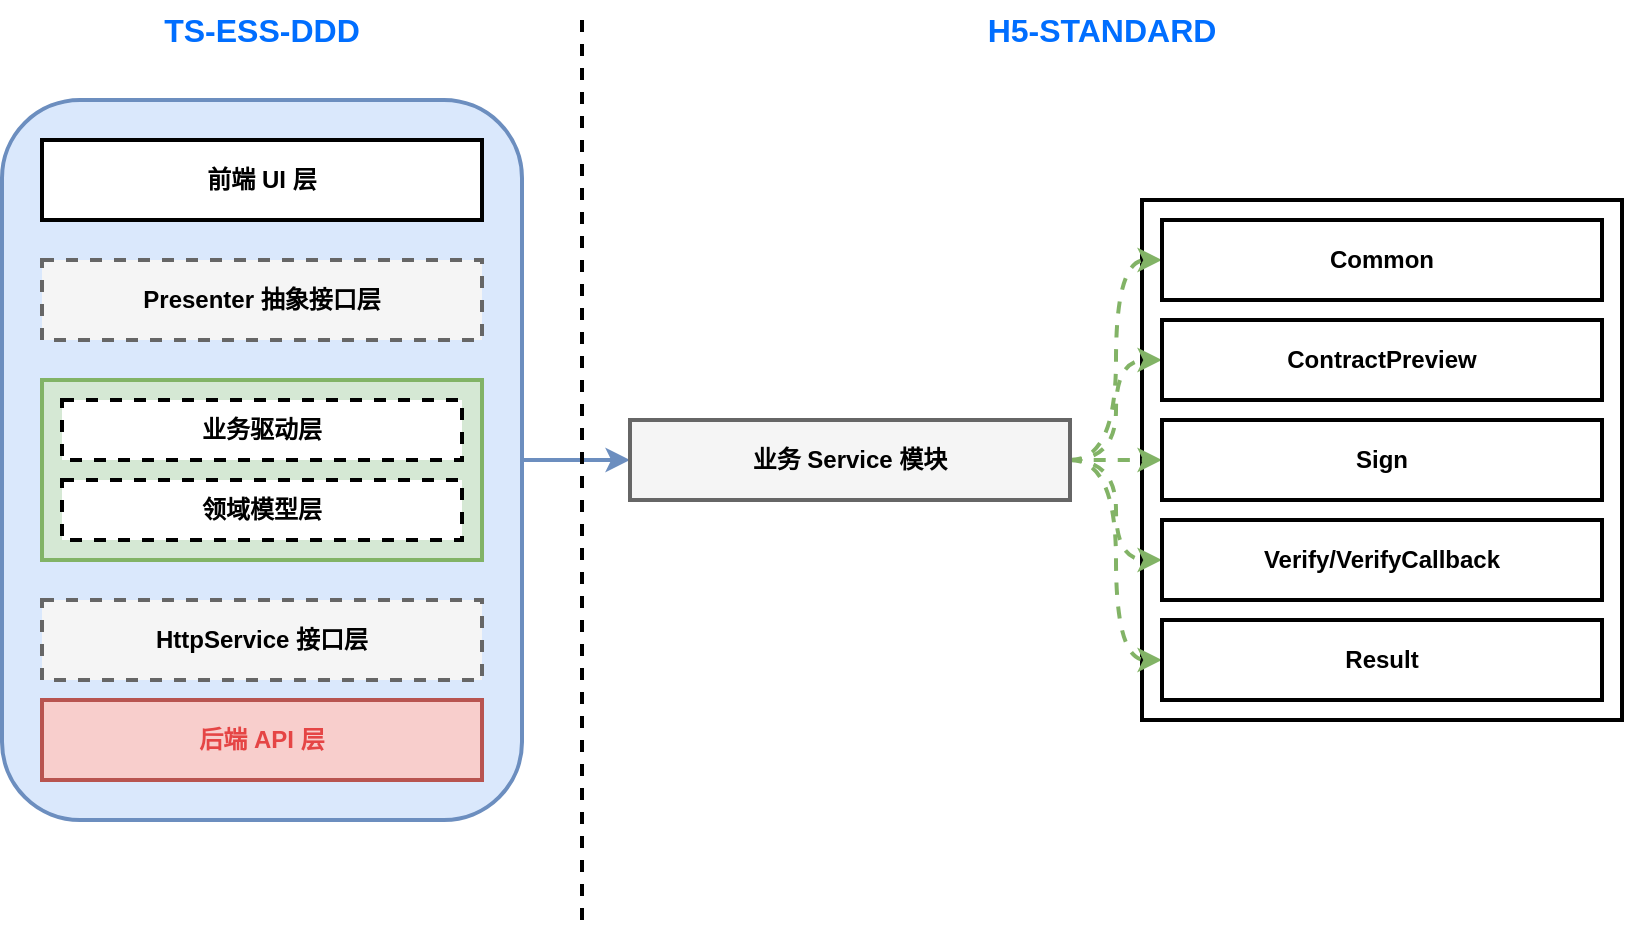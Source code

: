<mxfile version="20.8.13" type="github">
  <diagram name="第 1 页" id="8LBL9vi3ukwS91IAbLZn">
    <mxGraphModel dx="1193" dy="640" grid="1" gridSize="10" guides="1" tooltips="1" connect="1" arrows="1" fold="1" page="1" pageScale="1" pageWidth="827" pageHeight="1169" math="0" shadow="0">
      <root>
        <mxCell id="0" />
        <mxCell id="1" parent="0" />
        <mxCell id="RpLekfN0j3j2eR4J-63L-19" value="" style="rounded=0;whiteSpace=wrap;html=1;strokeWidth=2;fontColor=#000000;" vertex="1" parent="1">
          <mxGeometry x="670" y="190" width="240" height="260" as="geometry" />
        </mxCell>
        <mxCell id="RpLekfN0j3j2eR4J-63L-22" style="edgeStyle=orthogonalEdgeStyle;rounded=0;orthogonalLoop=1;jettySize=auto;html=1;entryX=0;entryY=0.5;entryDx=0;entryDy=0;strokeWidth=2;fontColor=#000000;fillColor=#dae8fc;strokeColor=#6c8ebf;" edge="1" parent="1" source="RpLekfN0j3j2eR4J-63L-9" target="RpLekfN0j3j2eR4J-63L-12">
          <mxGeometry relative="1" as="geometry" />
        </mxCell>
        <mxCell id="RpLekfN0j3j2eR4J-63L-9" value="" style="rounded=1;whiteSpace=wrap;html=1;strokeWidth=2;fillColor=#dae8fc;strokeColor=#6c8ebf;" vertex="1" parent="1">
          <mxGeometry x="100" y="140" width="260" height="360" as="geometry" />
        </mxCell>
        <mxCell id="RpLekfN0j3j2eR4J-63L-2" value="&lt;b&gt;前端 UI 层&lt;/b&gt;" style="rounded=0;whiteSpace=wrap;html=1;strokeWidth=2;" vertex="1" parent="1">
          <mxGeometry x="120" y="160" width="220" height="40" as="geometry" />
        </mxCell>
        <mxCell id="RpLekfN0j3j2eR4J-63L-3" value="&lt;b style=&quot;&quot;&gt;&lt;font color=&quot;#000000&quot;&gt;Presenter 抽象接口层&lt;/font&gt;&lt;/b&gt;" style="rounded=0;whiteSpace=wrap;html=1;fillColor=#f5f5f5;strokeColor=#666666;strokeWidth=2;dashed=1;fontColor=#333333;" vertex="1" parent="1">
          <mxGeometry x="120" y="220" width="220" height="40" as="geometry" />
        </mxCell>
        <mxCell id="RpLekfN0j3j2eR4J-63L-4" value="" style="rounded=0;whiteSpace=wrap;html=1;fillColor=#d5e8d4;strokeColor=#82b366;strokeWidth=2;" vertex="1" parent="1">
          <mxGeometry x="120" y="280" width="220" height="90" as="geometry" />
        </mxCell>
        <mxCell id="RpLekfN0j3j2eR4J-63L-5" value="&lt;b&gt;业务驱动层&lt;/b&gt;" style="rounded=0;whiteSpace=wrap;html=1;dashed=1;strokeWidth=2;fontColor=#000000;" vertex="1" parent="1">
          <mxGeometry x="130" y="290" width="200" height="30" as="geometry" />
        </mxCell>
        <mxCell id="RpLekfN0j3j2eR4J-63L-6" value="&lt;b&gt;领域模型层&lt;/b&gt;" style="rounded=0;whiteSpace=wrap;html=1;dashed=1;strokeWidth=2;fontColor=#000000;" vertex="1" parent="1">
          <mxGeometry x="130" y="330" width="200" height="30" as="geometry" />
        </mxCell>
        <mxCell id="RpLekfN0j3j2eR4J-63L-7" value="&lt;font color=&quot;#000000&quot;&gt;&lt;b&gt;HttpService 接口层&lt;/b&gt;&lt;/font&gt;" style="rounded=0;whiteSpace=wrap;html=1;fillColor=#f5f5f5;strokeColor=#666666;strokeWidth=2;dashed=1;fontColor=#333333;" vertex="1" parent="1">
          <mxGeometry x="120" y="390" width="220" height="40" as="geometry" />
        </mxCell>
        <mxCell id="RpLekfN0j3j2eR4J-63L-8" value="&lt;b style=&quot;&quot;&gt;&lt;font color=&quot;#e54545&quot;&gt;后端 API 层&lt;/font&gt;&lt;/b&gt;" style="rounded=0;whiteSpace=wrap;html=1;fillColor=#f8cecc;strokeColor=#b85450;strokeWidth=2;" vertex="1" parent="1">
          <mxGeometry x="120" y="440" width="220" height="40" as="geometry" />
        </mxCell>
        <mxCell id="RpLekfN0j3j2eR4J-63L-23" style="edgeStyle=orthogonalEdgeStyle;rounded=0;orthogonalLoop=1;jettySize=auto;html=1;entryX=0;entryY=0.5;entryDx=0;entryDy=0;strokeWidth=2;fontColor=#000000;curved=1;dashed=1;fillColor=#d5e8d4;strokeColor=#82b366;" edge="1" parent="1" source="RpLekfN0j3j2eR4J-63L-12" target="RpLekfN0j3j2eR4J-63L-14">
          <mxGeometry relative="1" as="geometry" />
        </mxCell>
        <mxCell id="RpLekfN0j3j2eR4J-63L-24" style="edgeStyle=orthogonalEdgeStyle;curved=1;rounded=0;orthogonalLoop=1;jettySize=auto;html=1;entryX=0;entryY=0.5;entryDx=0;entryDy=0;dashed=1;strokeWidth=2;fontColor=#000000;fillColor=#d5e8d4;strokeColor=#82b366;" edge="1" parent="1" source="RpLekfN0j3j2eR4J-63L-12" target="RpLekfN0j3j2eR4J-63L-13">
          <mxGeometry relative="1" as="geometry" />
        </mxCell>
        <mxCell id="RpLekfN0j3j2eR4J-63L-25" style="edgeStyle=orthogonalEdgeStyle;curved=1;rounded=0;orthogonalLoop=1;jettySize=auto;html=1;entryX=0;entryY=0.5;entryDx=0;entryDy=0;dashed=1;strokeWidth=2;fontColor=#000000;fillColor=#d5e8d4;strokeColor=#82b366;" edge="1" parent="1" source="RpLekfN0j3j2eR4J-63L-12" target="RpLekfN0j3j2eR4J-63L-15">
          <mxGeometry relative="1" as="geometry" />
        </mxCell>
        <mxCell id="RpLekfN0j3j2eR4J-63L-26" style="edgeStyle=orthogonalEdgeStyle;curved=1;rounded=0;orthogonalLoop=1;jettySize=auto;html=1;entryX=0;entryY=0.5;entryDx=0;entryDy=0;dashed=1;strokeWidth=2;fontColor=#000000;fillColor=#d5e8d4;strokeColor=#82b366;" edge="1" parent="1" source="RpLekfN0j3j2eR4J-63L-12" target="RpLekfN0j3j2eR4J-63L-16">
          <mxGeometry relative="1" as="geometry" />
        </mxCell>
        <mxCell id="RpLekfN0j3j2eR4J-63L-27" style="edgeStyle=orthogonalEdgeStyle;curved=1;rounded=0;orthogonalLoop=1;jettySize=auto;html=1;entryX=0;entryY=0.5;entryDx=0;entryDy=0;dashed=1;strokeWidth=2;fontColor=#000000;fillColor=#d5e8d4;strokeColor=#82b366;" edge="1" parent="1" source="RpLekfN0j3j2eR4J-63L-12" target="RpLekfN0j3j2eR4J-63L-17">
          <mxGeometry relative="1" as="geometry" />
        </mxCell>
        <mxCell id="RpLekfN0j3j2eR4J-63L-12" value="&lt;font color=&quot;#000000&quot;&gt;&lt;b&gt;业务 Service 模块&lt;/b&gt;&lt;/font&gt;" style="rounded=0;whiteSpace=wrap;html=1;fillColor=#f5f5f5;strokeColor=#666666;strokeWidth=2;fontColor=#333333;" vertex="1" parent="1">
          <mxGeometry x="414" y="300" width="220" height="40" as="geometry" />
        </mxCell>
        <mxCell id="RpLekfN0j3j2eR4J-63L-13" value="&lt;b&gt;ContractPreview&lt;/b&gt;" style="rounded=0;whiteSpace=wrap;html=1;strokeWidth=2;" vertex="1" parent="1">
          <mxGeometry x="680" y="250" width="220" height="40" as="geometry" />
        </mxCell>
        <mxCell id="RpLekfN0j3j2eR4J-63L-14" value="&lt;b&gt;Common&lt;/b&gt;" style="rounded=0;whiteSpace=wrap;html=1;strokeWidth=2;" vertex="1" parent="1">
          <mxGeometry x="680" y="200" width="220" height="40" as="geometry" />
        </mxCell>
        <mxCell id="RpLekfN0j3j2eR4J-63L-15" value="&lt;b&gt;Sign&lt;/b&gt;" style="rounded=0;whiteSpace=wrap;html=1;strokeWidth=2;" vertex="1" parent="1">
          <mxGeometry x="680" y="300" width="220" height="40" as="geometry" />
        </mxCell>
        <mxCell id="RpLekfN0j3j2eR4J-63L-16" value="&lt;b&gt;Verify/VerifyCallback&lt;/b&gt;" style="rounded=0;whiteSpace=wrap;html=1;strokeWidth=2;" vertex="1" parent="1">
          <mxGeometry x="680" y="350" width="220" height="40" as="geometry" />
        </mxCell>
        <mxCell id="RpLekfN0j3j2eR4J-63L-17" value="&lt;b&gt;Result&lt;/b&gt;" style="rounded=0;whiteSpace=wrap;html=1;strokeWidth=2;" vertex="1" parent="1">
          <mxGeometry x="680" y="400" width="220" height="40" as="geometry" />
        </mxCell>
        <mxCell id="RpLekfN0j3j2eR4J-63L-20" value="" style="endArrow=none;dashed=1;html=1;rounded=0;fontColor=#000000;strokeWidth=2;" edge="1" parent="1">
          <mxGeometry width="50" height="50" relative="1" as="geometry">
            <mxPoint x="390" y="550" as="sourcePoint" />
            <mxPoint x="390" y="100" as="targetPoint" />
          </mxGeometry>
        </mxCell>
        <mxCell id="RpLekfN0j3j2eR4J-63L-28" value="&lt;span style=&quot;font-size: 16px;&quot;&gt;&lt;b style=&quot;&quot;&gt;&lt;font color=&quot;#006eff&quot;&gt;TS-ESS-DDD&lt;/font&gt;&lt;/b&gt;&lt;/span&gt;" style="text;html=1;strokeColor=none;fillColor=none;align=center;verticalAlign=middle;whiteSpace=wrap;rounded=0;" vertex="1" parent="1">
          <mxGeometry x="170" y="90" width="120" height="30" as="geometry" />
        </mxCell>
        <mxCell id="RpLekfN0j3j2eR4J-63L-29" value="&lt;font color=&quot;#006eff&quot;&gt;&lt;span style=&quot;font-size: 16px;&quot;&gt;&lt;b&gt;H5-STANDARD&lt;/b&gt;&lt;/span&gt;&lt;/font&gt;" style="text;html=1;strokeColor=none;fillColor=none;align=center;verticalAlign=middle;whiteSpace=wrap;rounded=0;" vertex="1" parent="1">
          <mxGeometry x="590" y="90" width="120" height="30" as="geometry" />
        </mxCell>
      </root>
    </mxGraphModel>
  </diagram>
</mxfile>
